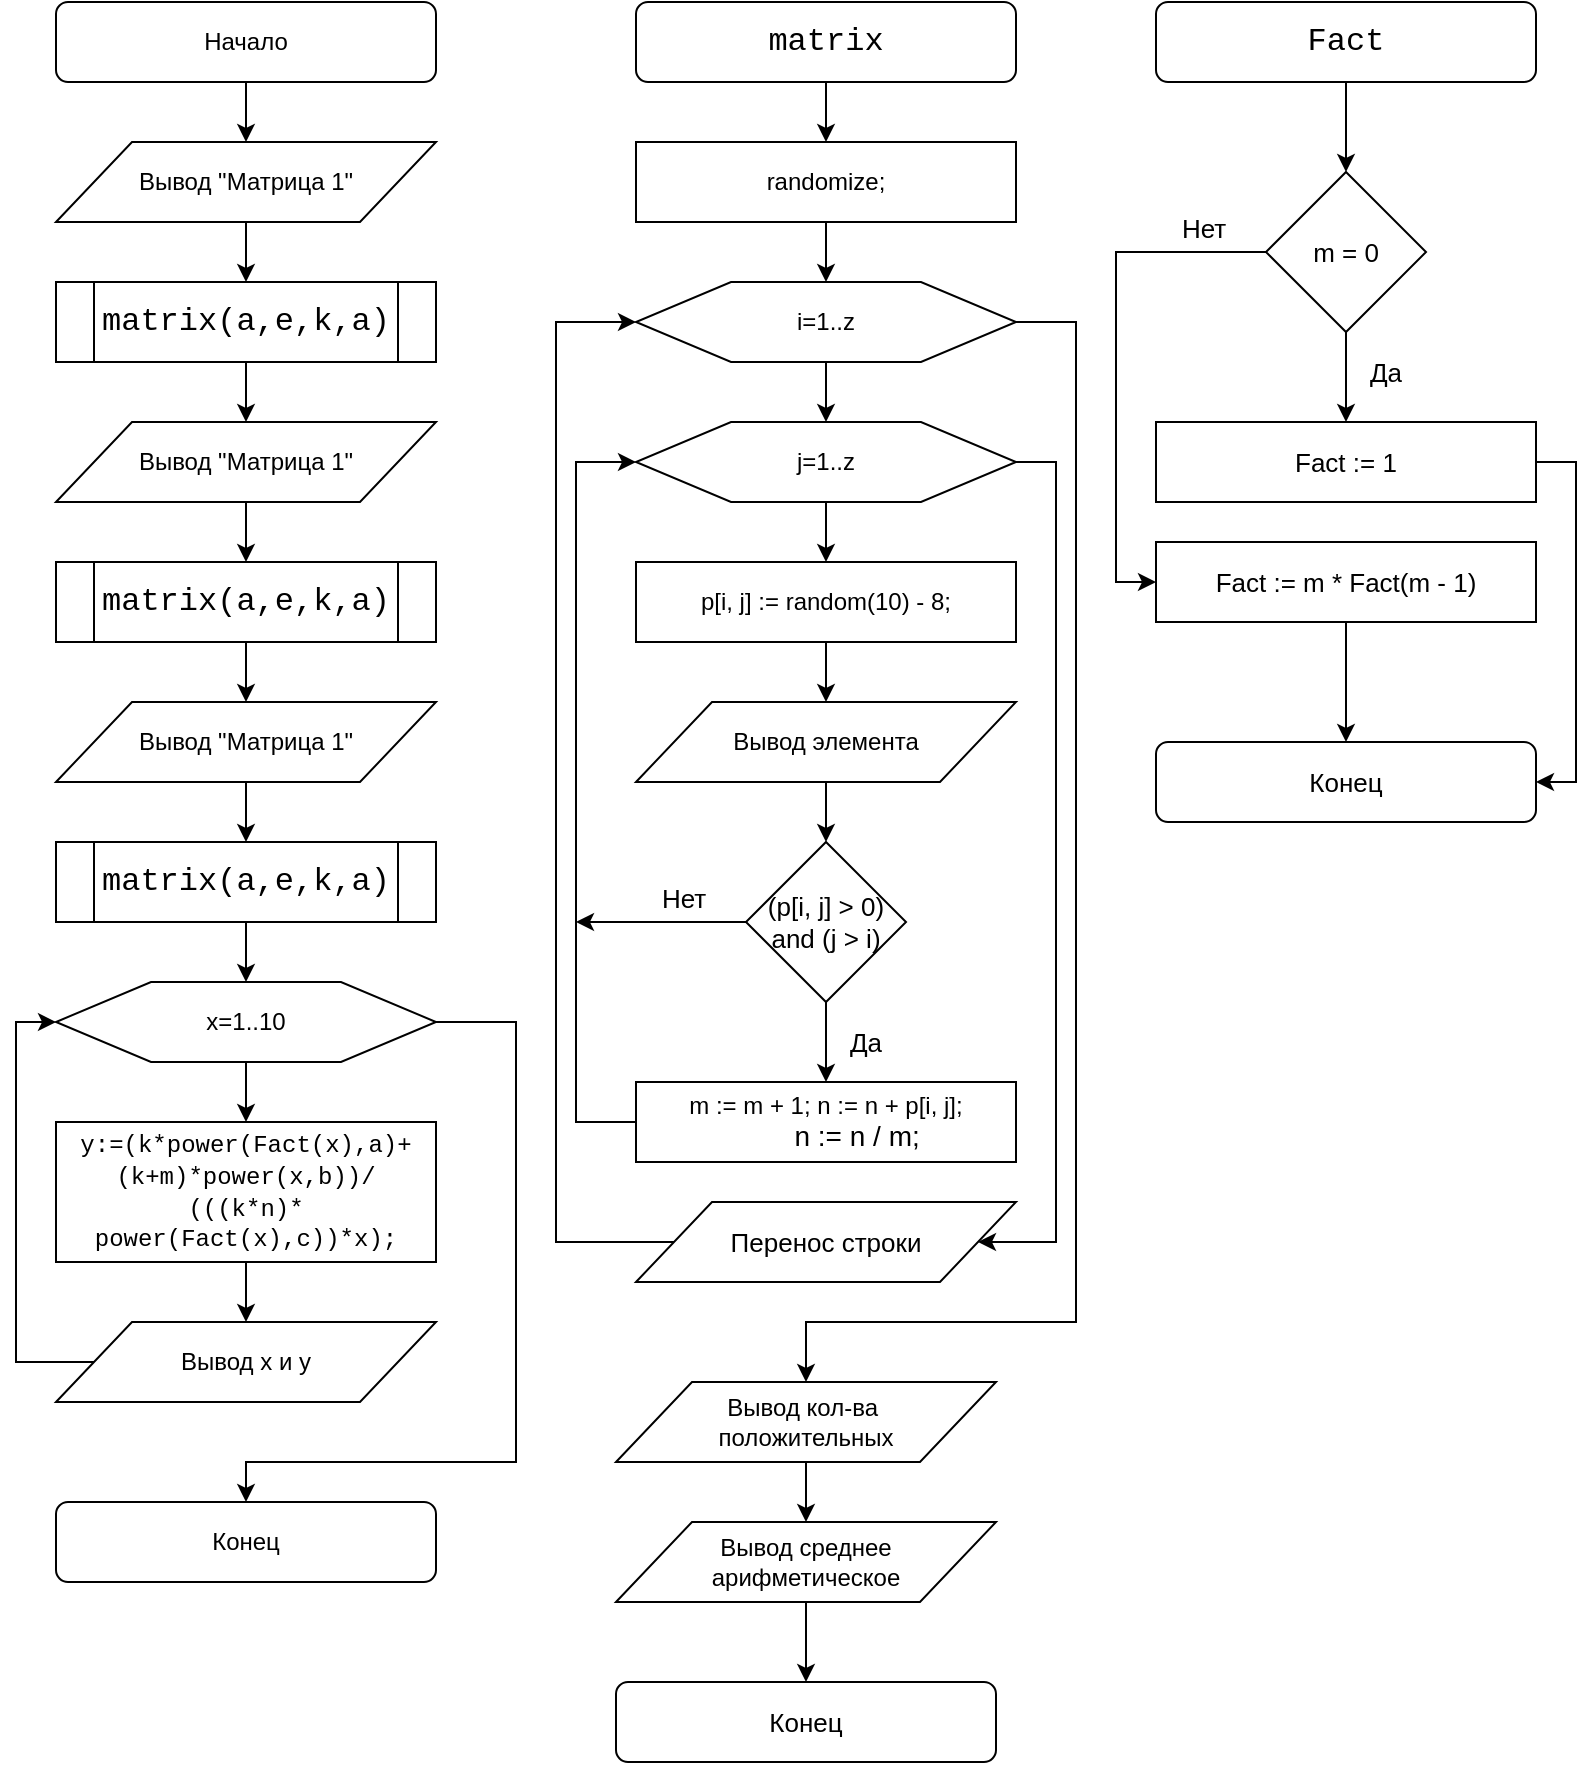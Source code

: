 <mxfile version="12.1.9" type="device" pages="1"><diagram id="sYzW5NPBPqkPJaOYybwp" name="Page-1"><mxGraphModel dx="1117" dy="999" grid="1" gridSize="10" guides="1" tooltips="1" connect="1" arrows="1" fold="1" page="1" pageScale="1" pageWidth="826" pageHeight="1169" math="0" shadow="0"><root><mxCell id="0"/><mxCell id="1" parent="0"/><mxCell id="aD1kqor1JPsM4IxZjD8j-22" style="edgeStyle=orthogonalEdgeStyle;rounded=0;orthogonalLoop=1;jettySize=auto;html=1;fontSize=12;" edge="1" parent="1" source="aD1kqor1JPsM4IxZjD8j-1" target="aD1kqor1JPsM4IxZjD8j-2"><mxGeometry relative="1" as="geometry"/></mxCell><mxCell id="aD1kqor1JPsM4IxZjD8j-1" value="Начало" style="rounded=1;whiteSpace=wrap;html=1;" vertex="1" parent="1"><mxGeometry x="50" y="40" width="190" height="40" as="geometry"/></mxCell><mxCell id="aD1kqor1JPsM4IxZjD8j-4" style="edgeStyle=orthogonalEdgeStyle;rounded=0;orthogonalLoop=1;jettySize=auto;html=1;entryX=0.5;entryY=0;entryDx=0;entryDy=0;" edge="1" parent="1" source="aD1kqor1JPsM4IxZjD8j-2" target="aD1kqor1JPsM4IxZjD8j-3"><mxGeometry relative="1" as="geometry"/></mxCell><mxCell id="aD1kqor1JPsM4IxZjD8j-2" value="Вывод &quot;Матрица 1&quot;" style="shape=parallelogram;perimeter=parallelogramPerimeter;whiteSpace=wrap;html=1;" vertex="1" parent="1"><mxGeometry x="50" y="110" width="190" height="40" as="geometry"/></mxCell><mxCell id="aD1kqor1JPsM4IxZjD8j-9" style="edgeStyle=orthogonalEdgeStyle;rounded=0;orthogonalLoop=1;jettySize=auto;html=1;" edge="1" parent="1" source="aD1kqor1JPsM4IxZjD8j-3" target="aD1kqor1JPsM4IxZjD8j-5"><mxGeometry relative="1" as="geometry"/></mxCell><mxCell id="aD1kqor1JPsM4IxZjD8j-3" value="&lt;span lang=&quot;EN-US&quot; style=&quot;font-size: 12pt ; line-height: 115% ; font-family: &amp;#34;courier new&amp;#34;&quot;&gt;matrix(a,e,k,a)&lt;/span&gt;" style="shape=process;whiteSpace=wrap;html=1;backgroundOutline=1;" vertex="1" parent="1"><mxGeometry x="50" y="180" width="190" height="40" as="geometry"/></mxCell><mxCell id="aD1kqor1JPsM4IxZjD8j-10" style="edgeStyle=orthogonalEdgeStyle;rounded=0;orthogonalLoop=1;jettySize=auto;html=1;" edge="1" parent="1" source="aD1kqor1JPsM4IxZjD8j-5" target="aD1kqor1JPsM4IxZjD8j-6"><mxGeometry relative="1" as="geometry"/></mxCell><mxCell id="aD1kqor1JPsM4IxZjD8j-5" value="Вывод &quot;Матрица 1&quot;" style="shape=parallelogram;perimeter=parallelogramPerimeter;whiteSpace=wrap;html=1;" vertex="1" parent="1"><mxGeometry x="50" y="250" width="190" height="40" as="geometry"/></mxCell><mxCell id="aD1kqor1JPsM4IxZjD8j-11" style="edgeStyle=orthogonalEdgeStyle;rounded=0;orthogonalLoop=1;jettySize=auto;html=1;" edge="1" parent="1" source="aD1kqor1JPsM4IxZjD8j-6" target="aD1kqor1JPsM4IxZjD8j-7"><mxGeometry relative="1" as="geometry"/></mxCell><mxCell id="aD1kqor1JPsM4IxZjD8j-6" value="&lt;span lang=&quot;EN-US&quot; style=&quot;font-size: 12pt ; line-height: 115% ; font-family: &amp;#34;courier new&amp;#34;&quot;&gt;matrix(a,e,k,a)&lt;/span&gt;" style="shape=process;whiteSpace=wrap;html=1;backgroundOutline=1;" vertex="1" parent="1"><mxGeometry x="50" y="320" width="190" height="40" as="geometry"/></mxCell><mxCell id="aD1kqor1JPsM4IxZjD8j-13" style="edgeStyle=orthogonalEdgeStyle;rounded=0;orthogonalLoop=1;jettySize=auto;html=1;" edge="1" parent="1" source="aD1kqor1JPsM4IxZjD8j-7" target="aD1kqor1JPsM4IxZjD8j-8"><mxGeometry relative="1" as="geometry"/></mxCell><mxCell id="aD1kqor1JPsM4IxZjD8j-7" value="Вывод &quot;Матрица 1&quot;" style="shape=parallelogram;perimeter=parallelogramPerimeter;whiteSpace=wrap;html=1;" vertex="1" parent="1"><mxGeometry x="50" y="390" width="190" height="40" as="geometry"/></mxCell><mxCell id="aD1kqor1JPsM4IxZjD8j-23" style="edgeStyle=orthogonalEdgeStyle;rounded=0;orthogonalLoop=1;jettySize=auto;html=1;entryX=0.5;entryY=0;entryDx=0;entryDy=0;fontSize=12;" edge="1" parent="1" source="aD1kqor1JPsM4IxZjD8j-8" target="aD1kqor1JPsM4IxZjD8j-14"><mxGeometry relative="1" as="geometry"/></mxCell><mxCell id="aD1kqor1JPsM4IxZjD8j-8" value="&lt;span lang=&quot;EN-US&quot; style=&quot;font-size: 12pt ; line-height: 115% ; font-family: &amp;#34;courier new&amp;#34;&quot;&gt;matrix(a,e,k,a)&lt;/span&gt;" style="shape=process;whiteSpace=wrap;html=1;backgroundOutline=1;" vertex="1" parent="1"><mxGeometry x="50" y="460" width="190" height="40" as="geometry"/></mxCell><mxCell id="aD1kqor1JPsM4IxZjD8j-16" style="edgeStyle=orthogonalEdgeStyle;rounded=0;orthogonalLoop=1;jettySize=auto;html=1;fontSize=12;" edge="1" parent="1" source="aD1kqor1JPsM4IxZjD8j-14" target="aD1kqor1JPsM4IxZjD8j-15"><mxGeometry relative="1" as="geometry"/></mxCell><mxCell id="aD1kqor1JPsM4IxZjD8j-20" style="edgeStyle=orthogonalEdgeStyle;rounded=0;orthogonalLoop=1;jettySize=auto;html=1;fontSize=12;entryX=0.5;entryY=0;entryDx=0;entryDy=0;" edge="1" parent="1" source="aD1kqor1JPsM4IxZjD8j-14" target="aD1kqor1JPsM4IxZjD8j-21"><mxGeometry relative="1" as="geometry"><mxPoint x="145" y="780" as="targetPoint"/><Array as="points"><mxPoint x="280" y="550"/><mxPoint x="280" y="770"/><mxPoint x="145" y="770"/></Array></mxGeometry></mxCell><mxCell id="aD1kqor1JPsM4IxZjD8j-14" value="x=1..10" style="shape=hexagon;perimeter=hexagonPerimeter2;whiteSpace=wrap;html=1;" vertex="1" parent="1"><mxGeometry x="50" y="530" width="190" height="40" as="geometry"/></mxCell><mxCell id="aD1kqor1JPsM4IxZjD8j-18" style="edgeStyle=orthogonalEdgeStyle;rounded=0;orthogonalLoop=1;jettySize=auto;html=1;entryX=0.5;entryY=0;entryDx=0;entryDy=0;fontSize=12;" edge="1" parent="1" source="aD1kqor1JPsM4IxZjD8j-15" target="aD1kqor1JPsM4IxZjD8j-17"><mxGeometry relative="1" as="geometry"/></mxCell><mxCell id="aD1kqor1JPsM4IxZjD8j-15" value="&lt;span lang=&quot;EN-US&quot; style=&quot;font-size: 12px ; line-height: 115% ; font-family: &amp;#34;courier new&amp;#34;&quot;&gt;y:=(k*power(Fact(x),a)+(k+m)*power(x,b))/&lt;br style=&quot;font-size: 12px&quot;&gt;(((k*n)*&lt;br&gt;power(Fact(x),c))*x);&lt;/span&gt;" style="rounded=0;whiteSpace=wrap;html=1;fontSize=12;align=center;" vertex="1" parent="1"><mxGeometry x="50" y="600" width="190" height="70" as="geometry"/></mxCell><mxCell id="aD1kqor1JPsM4IxZjD8j-19" style="edgeStyle=orthogonalEdgeStyle;rounded=0;orthogonalLoop=1;jettySize=auto;html=1;entryX=0;entryY=0.5;entryDx=0;entryDy=0;fontSize=12;" edge="1" parent="1" source="aD1kqor1JPsM4IxZjD8j-17" target="aD1kqor1JPsM4IxZjD8j-14"><mxGeometry relative="1" as="geometry"><Array as="points"><mxPoint x="30" y="720"/><mxPoint x="30" y="550"/></Array></mxGeometry></mxCell><mxCell id="aD1kqor1JPsM4IxZjD8j-17" value="Вывод x и y" style="shape=parallelogram;perimeter=parallelogramPerimeter;whiteSpace=wrap;html=1;fontSize=12;align=center;" vertex="1" parent="1"><mxGeometry x="50" y="700" width="190" height="40" as="geometry"/></mxCell><mxCell id="aD1kqor1JPsM4IxZjD8j-21" value="Конец" style="rounded=1;whiteSpace=wrap;html=1;fontSize=12;align=center;" vertex="1" parent="1"><mxGeometry x="50" y="790" width="190" height="40" as="geometry"/></mxCell><mxCell id="aD1kqor1JPsM4IxZjD8j-54" style="edgeStyle=orthogonalEdgeStyle;rounded=0;orthogonalLoop=1;jettySize=auto;html=1;fontSize=13;" edge="1" parent="1" source="aD1kqor1JPsM4IxZjD8j-24" target="aD1kqor1JPsM4IxZjD8j-25"><mxGeometry relative="1" as="geometry"/></mxCell><mxCell id="aD1kqor1JPsM4IxZjD8j-24" value="&lt;span style=&quot;font-family: &amp;#34;courier new&amp;#34; ; font-size: 16px ; white-space: normal&quot;&gt;matrix&lt;/span&gt;" style="rounded=1;whiteSpace=wrap;html=1;fontSize=12;align=center;" vertex="1" parent="1"><mxGeometry x="340" y="40" width="190" height="40" as="geometry"/></mxCell><mxCell id="aD1kqor1JPsM4IxZjD8j-55" style="edgeStyle=orthogonalEdgeStyle;rounded=0;orthogonalLoop=1;jettySize=auto;html=1;fontSize=13;" edge="1" parent="1" source="aD1kqor1JPsM4IxZjD8j-25" target="aD1kqor1JPsM4IxZjD8j-26"><mxGeometry relative="1" as="geometry"/></mxCell><mxCell id="aD1kqor1JPsM4IxZjD8j-25" value="randomize;" style="rounded=0;whiteSpace=wrap;html=1;fontSize=12;align=center;" vertex="1" parent="1"><mxGeometry x="340" y="110" width="190" height="40" as="geometry"/></mxCell><mxCell id="aD1kqor1JPsM4IxZjD8j-50" style="edgeStyle=orthogonalEdgeStyle;rounded=0;orthogonalLoop=1;jettySize=auto;html=1;entryX=0.5;entryY=0;entryDx=0;entryDy=0;fontSize=13;" edge="1" parent="1" source="aD1kqor1JPsM4IxZjD8j-26" target="aD1kqor1JPsM4IxZjD8j-48"><mxGeometry relative="1" as="geometry"><Array as="points"><mxPoint x="560" y="200"/><mxPoint x="560" y="700"/><mxPoint x="425" y="700"/></Array></mxGeometry></mxCell><mxCell id="aD1kqor1JPsM4IxZjD8j-56" style="edgeStyle=orthogonalEdgeStyle;rounded=0;orthogonalLoop=1;jettySize=auto;html=1;fontSize=13;" edge="1" parent="1" source="aD1kqor1JPsM4IxZjD8j-26" target="aD1kqor1JPsM4IxZjD8j-27"><mxGeometry relative="1" as="geometry"/></mxCell><mxCell id="aD1kqor1JPsM4IxZjD8j-26" value="i=1..z" style="shape=hexagon;perimeter=hexagonPerimeter2;whiteSpace=wrap;html=1;fontSize=12;align=center;" vertex="1" parent="1"><mxGeometry x="340" y="180" width="190" height="40" as="geometry"/></mxCell><mxCell id="aD1kqor1JPsM4IxZjD8j-43" style="edgeStyle=orthogonalEdgeStyle;rounded=0;orthogonalLoop=1;jettySize=auto;html=1;fontSize=13;" edge="1" parent="1" source="aD1kqor1JPsM4IxZjD8j-27" target="aD1kqor1JPsM4IxZjD8j-28"><mxGeometry relative="1" as="geometry"/></mxCell><mxCell id="aD1kqor1JPsM4IxZjD8j-44" style="edgeStyle=orthogonalEdgeStyle;rounded=0;orthogonalLoop=1;jettySize=auto;html=1;fontSize=13;" edge="1" parent="1" source="aD1kqor1JPsM4IxZjD8j-27" target="aD1kqor1JPsM4IxZjD8j-37"><mxGeometry relative="1" as="geometry"><Array as="points"><mxPoint x="550" y="270"/><mxPoint x="550" y="660"/></Array></mxGeometry></mxCell><mxCell id="aD1kqor1JPsM4IxZjD8j-27" value="j=1..z" style="shape=hexagon;perimeter=hexagonPerimeter2;whiteSpace=wrap;html=1;fontSize=12;align=center;" vertex="1" parent="1"><mxGeometry x="340" y="250" width="190" height="40" as="geometry"/></mxCell><mxCell id="aD1kqor1JPsM4IxZjD8j-42" style="edgeStyle=orthogonalEdgeStyle;rounded=0;orthogonalLoop=1;jettySize=auto;html=1;entryX=0.5;entryY=0;entryDx=0;entryDy=0;fontSize=13;" edge="1" parent="1" source="aD1kqor1JPsM4IxZjD8j-28" target="aD1kqor1JPsM4IxZjD8j-32"><mxGeometry relative="1" as="geometry"/></mxCell><mxCell id="aD1kqor1JPsM4IxZjD8j-28" value="p[i, j] := random(10) - 8;" style="rounded=0;whiteSpace=wrap;html=1;fontSize=12;align=center;" vertex="1" parent="1"><mxGeometry x="340" y="320" width="190" height="40" as="geometry"/></mxCell><mxCell id="aD1kqor1JPsM4IxZjD8j-41" style="edgeStyle=orthogonalEdgeStyle;rounded=0;orthogonalLoop=1;jettySize=auto;html=1;fontSize=13;" edge="1" parent="1" source="aD1kqor1JPsM4IxZjD8j-32" target="aD1kqor1JPsM4IxZjD8j-33"><mxGeometry relative="1" as="geometry"/></mxCell><mxCell id="aD1kqor1JPsM4IxZjD8j-32" value="Вывод элемента" style="shape=parallelogram;perimeter=parallelogramPerimeter;whiteSpace=wrap;html=1;fontSize=12;align=center;" vertex="1" parent="1"><mxGeometry x="340" y="390" width="190" height="40" as="geometry"/></mxCell><mxCell id="aD1kqor1JPsM4IxZjD8j-35" style="edgeStyle=orthogonalEdgeStyle;rounded=0;orthogonalLoop=1;jettySize=auto;html=1;entryX=0.5;entryY=0;entryDx=0;entryDy=0;fontSize=13;" edge="1" parent="1" source="aD1kqor1JPsM4IxZjD8j-33" target="aD1kqor1JPsM4IxZjD8j-34"><mxGeometry relative="1" as="geometry"/></mxCell><mxCell id="aD1kqor1JPsM4IxZjD8j-39" style="edgeStyle=orthogonalEdgeStyle;rounded=0;orthogonalLoop=1;jettySize=auto;html=1;fontSize=13;" edge="1" parent="1" source="aD1kqor1JPsM4IxZjD8j-33"><mxGeometry relative="1" as="geometry"><mxPoint x="310.0" y="500" as="targetPoint"/></mxGeometry></mxCell><mxCell id="aD1kqor1JPsM4IxZjD8j-33" value="(p[i, j] &amp;gt; 0) and (j &amp;gt; i)" style="rhombus;whiteSpace=wrap;html=1;fontSize=13;align=center;" vertex="1" parent="1"><mxGeometry x="395" y="460" width="80" height="80" as="geometry"/></mxCell><mxCell id="aD1kqor1JPsM4IxZjD8j-38" style="edgeStyle=orthogonalEdgeStyle;rounded=0;orthogonalLoop=1;jettySize=auto;html=1;entryX=0;entryY=0.5;entryDx=0;entryDy=0;fontSize=13;" edge="1" parent="1" source="aD1kqor1JPsM4IxZjD8j-34" target="aD1kqor1JPsM4IxZjD8j-27"><mxGeometry relative="1" as="geometry"><Array as="points"><mxPoint x="310" y="600"/><mxPoint x="310" y="270"/></Array></mxGeometry></mxCell><mxCell id="aD1kqor1JPsM4IxZjD8j-34" value="&lt;div&gt;m := m + 1; n := n + p[i, j];&lt;/div&gt;&lt;div style=&quot;font-size: 14px&quot;&gt;&amp;nbsp; &amp;nbsp; &amp;nbsp; &amp;nbsp; n := n / m;&lt;/div&gt;" style="rounded=0;whiteSpace=wrap;html=1;fontSize=12;align=center;" vertex="1" parent="1"><mxGeometry x="340" y="580" width="190" height="40" as="geometry"/></mxCell><mxCell id="aD1kqor1JPsM4IxZjD8j-36" value="Да" style="text;html=1;resizable=0;points=[];autosize=1;align=left;verticalAlign=top;spacingTop=-4;fontSize=13;" vertex="1" parent="1"><mxGeometry x="445" y="550" width="30" height="20" as="geometry"/></mxCell><mxCell id="aD1kqor1JPsM4IxZjD8j-45" style="edgeStyle=orthogonalEdgeStyle;rounded=0;orthogonalLoop=1;jettySize=auto;html=1;fontSize=13;entryX=0;entryY=0.5;entryDx=0;entryDy=0;" edge="1" parent="1" source="aD1kqor1JPsM4IxZjD8j-37" target="aD1kqor1JPsM4IxZjD8j-26"><mxGeometry relative="1" as="geometry"><mxPoint x="290" y="200" as="targetPoint"/><Array as="points"><mxPoint x="300" y="660"/><mxPoint x="300" y="200"/></Array></mxGeometry></mxCell><mxCell id="aD1kqor1JPsM4IxZjD8j-37" value="Перенос строки" style="shape=parallelogram;perimeter=parallelogramPerimeter;whiteSpace=wrap;html=1;fontSize=13;align=center;" vertex="1" parent="1"><mxGeometry x="340" y="640" width="190" height="40" as="geometry"/></mxCell><mxCell id="aD1kqor1JPsM4IxZjD8j-40" value="Нет" style="text;html=1;resizable=0;points=[];autosize=1;align=left;verticalAlign=top;spacingTop=-4;fontSize=13;" vertex="1" parent="1"><mxGeometry x="351" y="478" width="40" height="20" as="geometry"/></mxCell><mxCell id="aD1kqor1JPsM4IxZjD8j-51" style="edgeStyle=orthogonalEdgeStyle;rounded=0;orthogonalLoop=1;jettySize=auto;html=1;fontSize=13;" edge="1" parent="1" source="aD1kqor1JPsM4IxZjD8j-48" target="aD1kqor1JPsM4IxZjD8j-49"><mxGeometry relative="1" as="geometry"/></mxCell><mxCell id="aD1kqor1JPsM4IxZjD8j-48" value="Вывод кол-ва&amp;nbsp;&lt;br&gt;положительных" style="shape=parallelogram;perimeter=parallelogramPerimeter;whiteSpace=wrap;html=1;" vertex="1" parent="1"><mxGeometry x="330" y="730" width="190" height="40" as="geometry"/></mxCell><mxCell id="aD1kqor1JPsM4IxZjD8j-53" style="edgeStyle=orthogonalEdgeStyle;rounded=0;orthogonalLoop=1;jettySize=auto;html=1;fontSize=13;" edge="1" parent="1" source="aD1kqor1JPsM4IxZjD8j-49" target="aD1kqor1JPsM4IxZjD8j-52"><mxGeometry relative="1" as="geometry"/></mxCell><mxCell id="aD1kqor1JPsM4IxZjD8j-49" value="Вывод среднее&lt;br&gt;арифметическое" style="shape=parallelogram;perimeter=parallelogramPerimeter;whiteSpace=wrap;html=1;" vertex="1" parent="1"><mxGeometry x="330" y="800" width="190" height="40" as="geometry"/></mxCell><mxCell id="aD1kqor1JPsM4IxZjD8j-52" value="Конец" style="rounded=1;whiteSpace=wrap;html=1;fontSize=13;align=center;" vertex="1" parent="1"><mxGeometry x="330" y="880" width="190" height="40" as="geometry"/></mxCell><mxCell id="aD1kqor1JPsM4IxZjD8j-65" style="edgeStyle=orthogonalEdgeStyle;rounded=0;orthogonalLoop=1;jettySize=auto;html=1;fontSize=13;" edge="1" parent="1" source="aD1kqor1JPsM4IxZjD8j-58" target="aD1kqor1JPsM4IxZjD8j-60"><mxGeometry relative="1" as="geometry"/></mxCell><mxCell id="aD1kqor1JPsM4IxZjD8j-58" value="&lt;font face=&quot;courier new&quot;&gt;&lt;span style=&quot;font-size: 16px&quot;&gt;Fact&lt;/span&gt;&lt;/font&gt;" style="rounded=1;whiteSpace=wrap;html=1;fontSize=12;align=center;" vertex="1" parent="1"><mxGeometry x="600" y="40" width="190" height="40" as="geometry"/></mxCell><mxCell id="aD1kqor1JPsM4IxZjD8j-67" style="edgeStyle=orthogonalEdgeStyle;rounded=0;orthogonalLoop=1;jettySize=auto;html=1;entryX=0.5;entryY=0;entryDx=0;entryDy=0;fontSize=13;" edge="1" parent="1" source="aD1kqor1JPsM4IxZjD8j-60" target="aD1kqor1JPsM4IxZjD8j-66"><mxGeometry relative="1" as="geometry"/></mxCell><mxCell id="aD1kqor1JPsM4IxZjD8j-60" value="m = 0" style="rhombus;whiteSpace=wrap;html=1;fontSize=13;align=center;" vertex="1" parent="1"><mxGeometry x="655" y="125" width="80" height="80" as="geometry"/></mxCell><mxCell id="aD1kqor1JPsM4IxZjD8j-61" style="edgeStyle=orthogonalEdgeStyle;rounded=0;orthogonalLoop=1;jettySize=auto;html=1;fontSize=13;entryX=0;entryY=0.5;entryDx=0;entryDy=0;" edge="1" source="aD1kqor1JPsM4IxZjD8j-60" parent="1" target="aD1kqor1JPsM4IxZjD8j-68"><mxGeometry relative="1" as="geometry"><mxPoint x="570" y="165" as="targetPoint"/><Array as="points"><mxPoint x="580" y="165"/><mxPoint x="580" y="330"/></Array></mxGeometry></mxCell><mxCell id="aD1kqor1JPsM4IxZjD8j-62" value="Нет" style="text;html=1;resizable=0;points=[];autosize=1;align=left;verticalAlign=top;spacingTop=-4;fontSize=13;" vertex="1" parent="1"><mxGeometry x="611" y="143" width="40" height="20" as="geometry"/></mxCell><mxCell id="aD1kqor1JPsM4IxZjD8j-63" value="Да" style="text;html=1;resizable=0;points=[];autosize=1;align=left;verticalAlign=top;spacingTop=-4;fontSize=13;" vertex="1" parent="1"><mxGeometry x="705" y="215" width="30" height="20" as="geometry"/></mxCell><mxCell id="aD1kqor1JPsM4IxZjD8j-71" style="edgeStyle=orthogonalEdgeStyle;rounded=0;orthogonalLoop=1;jettySize=auto;html=1;entryX=1;entryY=0.5;entryDx=0;entryDy=0;fontSize=13;" edge="1" parent="1" source="aD1kqor1JPsM4IxZjD8j-66" target="aD1kqor1JPsM4IxZjD8j-69"><mxGeometry relative="1" as="geometry"><Array as="points"><mxPoint x="810" y="270"/><mxPoint x="810" y="430"/></Array></mxGeometry></mxCell><mxCell id="aD1kqor1JPsM4IxZjD8j-66" value="Fact := 1" style="rounded=0;whiteSpace=wrap;html=1;fontSize=13;align=center;" vertex="1" parent="1"><mxGeometry x="600" y="250" width="190" height="40" as="geometry"/></mxCell><mxCell id="aD1kqor1JPsM4IxZjD8j-70" style="edgeStyle=orthogonalEdgeStyle;rounded=0;orthogonalLoop=1;jettySize=auto;html=1;fontSize=13;" edge="1" parent="1" source="aD1kqor1JPsM4IxZjD8j-68" target="aD1kqor1JPsM4IxZjD8j-69"><mxGeometry relative="1" as="geometry"/></mxCell><mxCell id="aD1kqor1JPsM4IxZjD8j-68" value="Fact :=&amp;nbsp;m * Fact(m - 1)" style="rounded=0;whiteSpace=wrap;html=1;fontSize=13;align=center;" vertex="1" parent="1"><mxGeometry x="600" y="310" width="190" height="40" as="geometry"/></mxCell><mxCell id="aD1kqor1JPsM4IxZjD8j-69" value="Конец" style="rounded=1;whiteSpace=wrap;html=1;fontSize=13;align=center;" vertex="1" parent="1"><mxGeometry x="600" y="410" width="190" height="40" as="geometry"/></mxCell></root></mxGraphModel></diagram></mxfile>